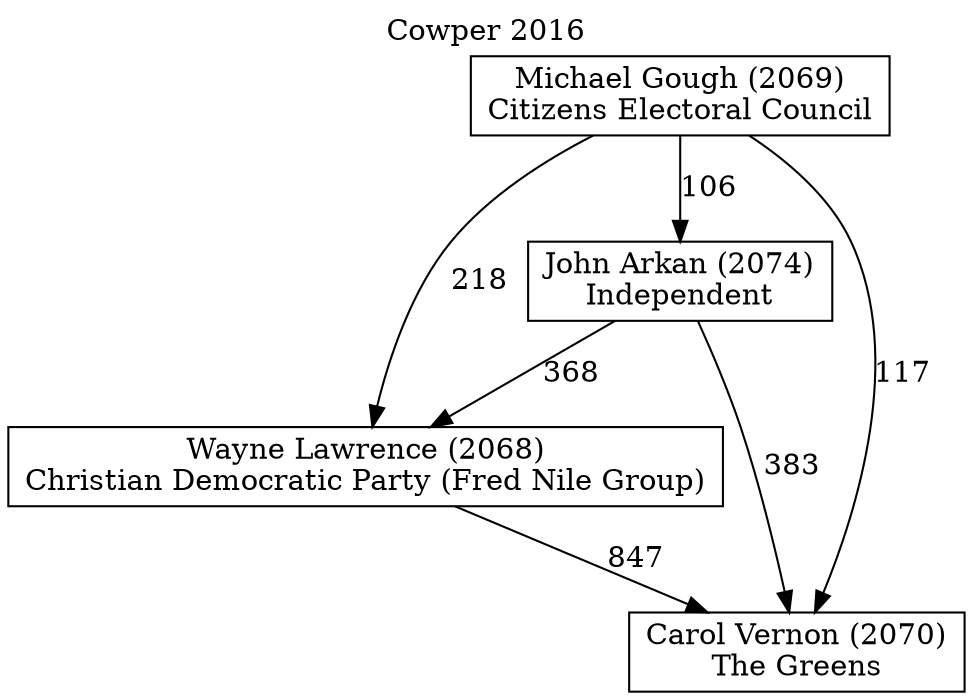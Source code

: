 // House preference flow
digraph "Carol Vernon (2070)_Cowper_2016" {
	graph [label="Cowper 2016" labelloc=t mclimit=10]
	node [shape=box]
	"Wayne Lawrence (2068)" [label="Wayne Lawrence (2068)
Christian Democratic Party (Fred Nile Group)"]
	"Michael Gough (2069)" [label="Michael Gough (2069)
Citizens Electoral Council"]
	"John Arkan (2074)" [label="John Arkan (2074)
Independent"]
	"Carol Vernon (2070)" [label="Carol Vernon (2070)
The Greens"]
	"Wayne Lawrence (2068)" -> "Carol Vernon (2070)" [label=847]
	"Michael Gough (2069)" -> "Carol Vernon (2070)" [label=117]
	"John Arkan (2074)" -> "Wayne Lawrence (2068)" [label=368]
	"Michael Gough (2069)" -> "John Arkan (2074)" [label=106]
	"Michael Gough (2069)" -> "Wayne Lawrence (2068)" [label=218]
	"John Arkan (2074)" -> "Carol Vernon (2070)" [label=383]
}
